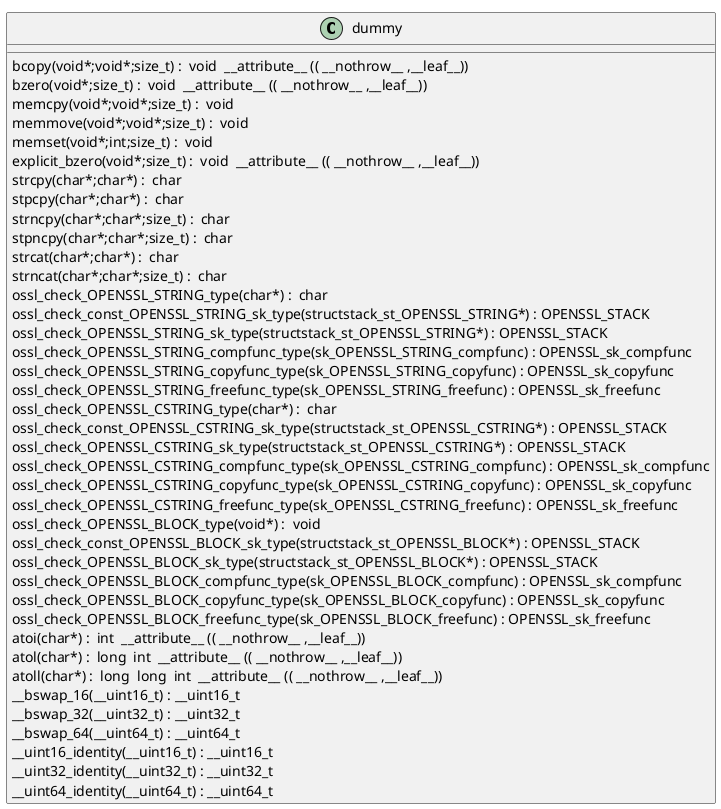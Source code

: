@startuml
!pragma layout smetana
class dummy {
bcopy(void*;void*;size_t) :  void  __attribute__ (( __nothrow__ ,__leaf__)) [[[./../../.././qc/crypto/ct/ct_b64.c.html#340]]]
bzero(void*;size_t) :  void  __attribute__ (( __nothrow__ ,__leaf__)) [[[./../../.././qc/crypto/ct/ct_b64.c.html#347]]]
memcpy(void*;void*;size_t) :  void  [[[./../../.././qc/crypto/ct/ct_b64.c.html#388]]]
memmove(void*;void*;size_t) :  void  [[[./../../.././qc/crypto/ct/ct_b64.c.html#396]]]
memset(void*;int;size_t) :  void  [[[./../../.././qc/crypto/ct/ct_b64.c.html#403]]]
explicit_bzero(void*;size_t) :  void  __attribute__ (( __nothrow__ ,__leaf__)) [[[./../../.././qc/crypto/ct/ct_b64.c.html#416]]]
strcpy(char*;char*) :  char  [[[./../../.././qc/crypto/ct/ct_b64.c.html#423]]]
stpcpy(char*;char*) :  char  [[[./../../.././qc/crypto/ct/ct_b64.c.html#430]]]
strncpy(char*;char*;size_t) :  char  [[[./../../.././qc/crypto/ct/ct_b64.c.html#438]]]
stpncpy(char*;char*;size_t) :  char  [[[./../../.././qc/crypto/ct/ct_b64.c.html#448]]]
strcat(char*;char*) :  char  [[[./../../.././qc/crypto/ct/ct_b64.c.html#455]]]
strncat(char*;char*;size_t) :  char  [[[./../../.././qc/crypto/ct/ct_b64.c.html#462]]]
ossl_check_OPENSSL_STRING_type(char*) :  char  [[[./../../.././qc/crypto/ct/ct_b64.c.html#829]]]
ossl_check_const_OPENSSL_STRING_sk_type(structstack_st_OPENSSL_STRING*) : OPENSSL_STACK [[[./../../.././qc/crypto/ct/ct_b64.c.html#829]]]
ossl_check_OPENSSL_STRING_sk_type(structstack_st_OPENSSL_STRING*) : OPENSSL_STACK [[[./../../.././qc/crypto/ct/ct_b64.c.html#829]]]
ossl_check_OPENSSL_STRING_compfunc_type(sk_OPENSSL_STRING_compfunc) : OPENSSL_sk_compfunc [[[./../../.././qc/crypto/ct/ct_b64.c.html#829]]]
ossl_check_OPENSSL_STRING_copyfunc_type(sk_OPENSSL_STRING_copyfunc) : OPENSSL_sk_copyfunc [[[./../../.././qc/crypto/ct/ct_b64.c.html#829]]]
ossl_check_OPENSSL_STRING_freefunc_type(sk_OPENSSL_STRING_freefunc) : OPENSSL_sk_freefunc [[[./../../.././qc/crypto/ct/ct_b64.c.html#829]]]
ossl_check_OPENSSL_CSTRING_type(char*) :  char  [[[./../../.././qc/crypto/ct/ct_b64.c.html#831]]]
ossl_check_const_OPENSSL_CSTRING_sk_type(structstack_st_OPENSSL_CSTRING*) : OPENSSL_STACK [[[./../../.././qc/crypto/ct/ct_b64.c.html#831]]]
ossl_check_OPENSSL_CSTRING_sk_type(structstack_st_OPENSSL_CSTRING*) : OPENSSL_STACK [[[./../../.././qc/crypto/ct/ct_b64.c.html#831]]]
ossl_check_OPENSSL_CSTRING_compfunc_type(sk_OPENSSL_CSTRING_compfunc) : OPENSSL_sk_compfunc [[[./../../.././qc/crypto/ct/ct_b64.c.html#831]]]
ossl_check_OPENSSL_CSTRING_copyfunc_type(sk_OPENSSL_CSTRING_copyfunc) : OPENSSL_sk_copyfunc [[[./../../.././qc/crypto/ct/ct_b64.c.html#831]]]
ossl_check_OPENSSL_CSTRING_freefunc_type(sk_OPENSSL_CSTRING_freefunc) : OPENSSL_sk_freefunc [[[./../../.././qc/crypto/ct/ct_b64.c.html#831]]]
ossl_check_OPENSSL_BLOCK_type(void*) :  void  [[[./../../.././qc/crypto/ct/ct_b64.c.html#834]]]
ossl_check_const_OPENSSL_BLOCK_sk_type(structstack_st_OPENSSL_BLOCK*) : OPENSSL_STACK [[[./../../.././qc/crypto/ct/ct_b64.c.html#834]]]
ossl_check_OPENSSL_BLOCK_sk_type(structstack_st_OPENSSL_BLOCK*) : OPENSSL_STACK [[[./../../.././qc/crypto/ct/ct_b64.c.html#834]]]
ossl_check_OPENSSL_BLOCK_compfunc_type(sk_OPENSSL_BLOCK_compfunc) : OPENSSL_sk_compfunc [[[./../../.././qc/crypto/ct/ct_b64.c.html#834]]]
ossl_check_OPENSSL_BLOCK_copyfunc_type(sk_OPENSSL_BLOCK_copyfunc) : OPENSSL_sk_copyfunc [[[./../../.././qc/crypto/ct/ct_b64.c.html#834]]]
ossl_check_OPENSSL_BLOCK_freefunc_type(sk_OPENSSL_BLOCK_freefunc) : OPENSSL_sk_freefunc [[[./../../.././qc/crypto/ct/ct_b64.c.html#834]]]
atoi(char*) :  int  __attribute__ (( __nothrow__ ,__leaf__)) [[[./../../.././qc/crypto/ct/ct_b64.c.html#1183]]]
atol(char*) :  long  int  __attribute__ (( __nothrow__ ,__leaf__)) [[[./../../.././qc/crypto/ct/ct_b64.c.html#1188]]]
atoll(char*) :  long  long  int  __attribute__ (( __nothrow__ ,__leaf__)) [[[./../../.././qc/crypto/ct/ct_b64.c.html#1195]]]
__bswap_16(__uint16_t) : __uint16_t [[[./../../.././qc/crypto/ct/ct_b64.c.html#1357]]]
__bswap_32(__uint32_t) : __uint32_t [[[./../../.././qc/crypto/ct/ct_b64.c.html#1372]]]
__bswap_64(__uint64_t) : __uint64_t [[[./../../.././qc/crypto/ct/ct_b64.c.html#1382]]]
__uint16_identity(__uint16_t) : __uint16_t [[[./../../.././qc/crypto/ct/ct_b64.c.html#1394]]]
__uint32_identity(__uint32_t) : __uint32_t [[[./../../.././qc/crypto/ct/ct_b64.c.html#1400]]]
__uint64_identity(__uint64_t) : __uint64_t [[[./../../.././qc/crypto/ct/ct_b64.c.html#1406]]]
} 
@enduml

